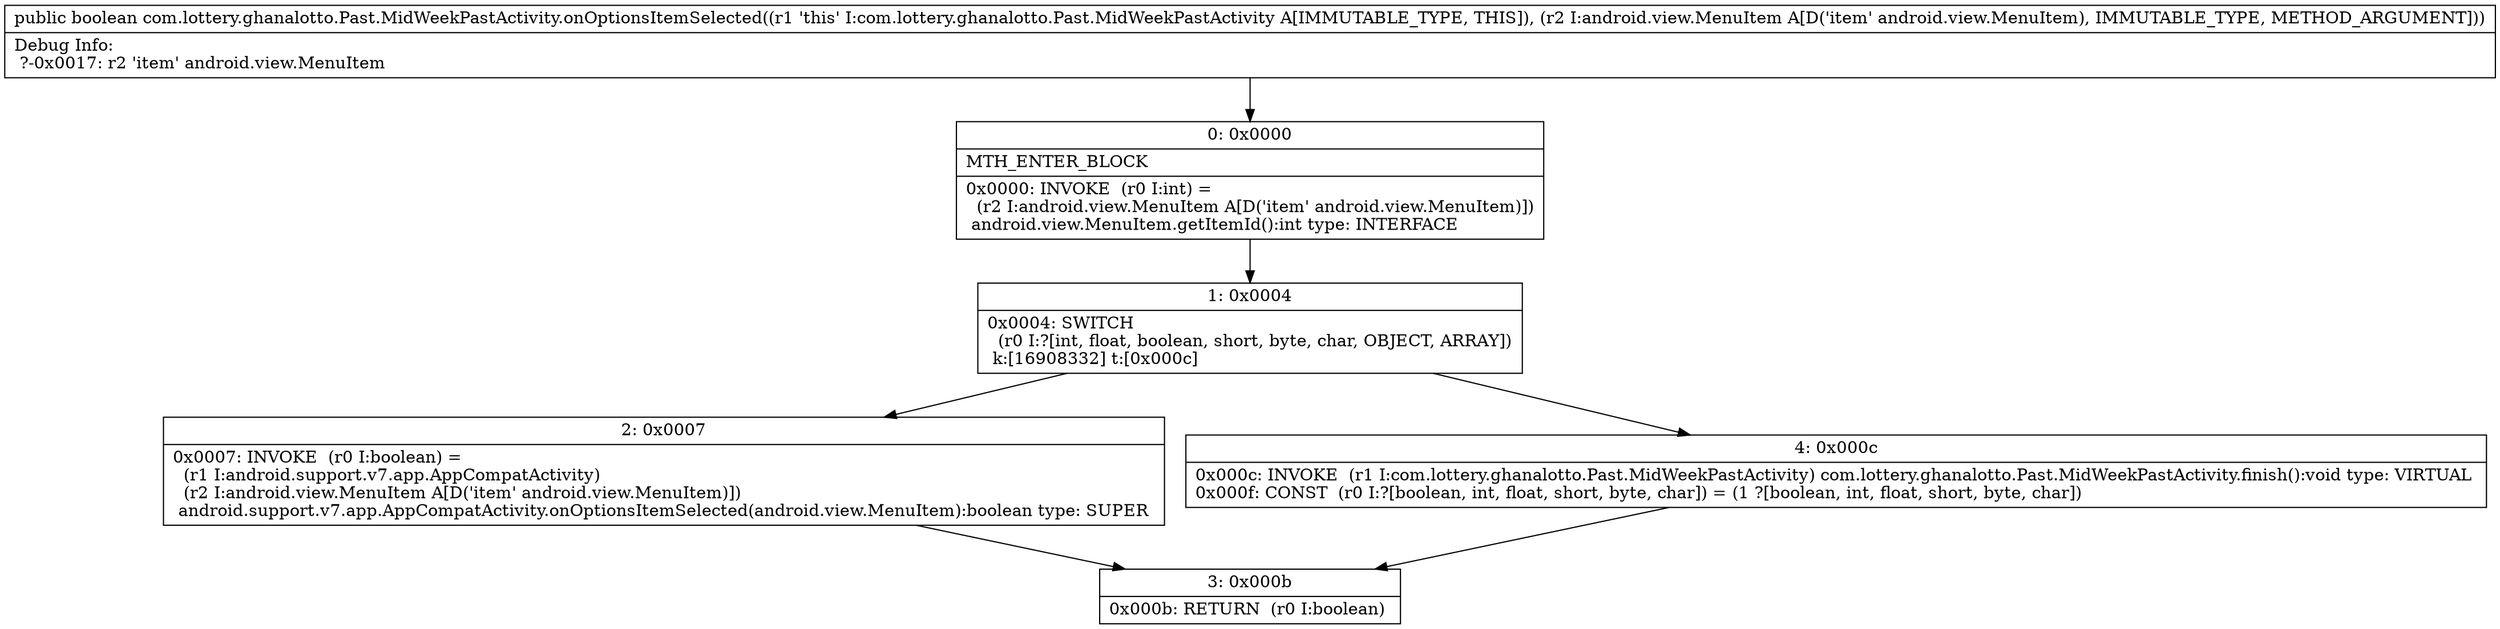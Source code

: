 digraph "CFG forcom.lottery.ghanalotto.Past.MidWeekPastActivity.onOptionsItemSelected(Landroid\/view\/MenuItem;)Z" {
Node_0 [shape=record,label="{0\:\ 0x0000|MTH_ENTER_BLOCK\l|0x0000: INVOKE  (r0 I:int) = \l  (r2 I:android.view.MenuItem A[D('item' android.view.MenuItem)])\l android.view.MenuItem.getItemId():int type: INTERFACE \l}"];
Node_1 [shape=record,label="{1\:\ 0x0004|0x0004: SWITCH  \l  (r0 I:?[int, float, boolean, short, byte, char, OBJECT, ARRAY])\l k:[16908332] t:[0x000c] \l}"];
Node_2 [shape=record,label="{2\:\ 0x0007|0x0007: INVOKE  (r0 I:boolean) = \l  (r1 I:android.support.v7.app.AppCompatActivity)\l  (r2 I:android.view.MenuItem A[D('item' android.view.MenuItem)])\l android.support.v7.app.AppCompatActivity.onOptionsItemSelected(android.view.MenuItem):boolean type: SUPER \l}"];
Node_3 [shape=record,label="{3\:\ 0x000b|0x000b: RETURN  (r0 I:boolean) \l}"];
Node_4 [shape=record,label="{4\:\ 0x000c|0x000c: INVOKE  (r1 I:com.lottery.ghanalotto.Past.MidWeekPastActivity) com.lottery.ghanalotto.Past.MidWeekPastActivity.finish():void type: VIRTUAL \l0x000f: CONST  (r0 I:?[boolean, int, float, short, byte, char]) = (1 ?[boolean, int, float, short, byte, char]) \l}"];
MethodNode[shape=record,label="{public boolean com.lottery.ghanalotto.Past.MidWeekPastActivity.onOptionsItemSelected((r1 'this' I:com.lottery.ghanalotto.Past.MidWeekPastActivity A[IMMUTABLE_TYPE, THIS]), (r2 I:android.view.MenuItem A[D('item' android.view.MenuItem), IMMUTABLE_TYPE, METHOD_ARGUMENT]))  | Debug Info:\l  ?\-0x0017: r2 'item' android.view.MenuItem\l}"];
MethodNode -> Node_0;
Node_0 -> Node_1;
Node_1 -> Node_2;
Node_1 -> Node_4;
Node_2 -> Node_3;
Node_4 -> Node_3;
}

